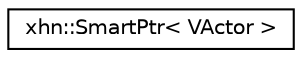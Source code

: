 digraph "Graphical Class Hierarchy"
{
  edge [fontname="Helvetica",fontsize="10",labelfontname="Helvetica",labelfontsize="10"];
  node [fontname="Helvetica",fontsize="10",shape=record];
  rankdir="LR";
  Node1 [label="xhn::SmartPtr\< VActor \>",height=0.2,width=0.4,color="black", fillcolor="white", style="filled",URL="$classxhn_1_1_smart_ptr.html"];
}
